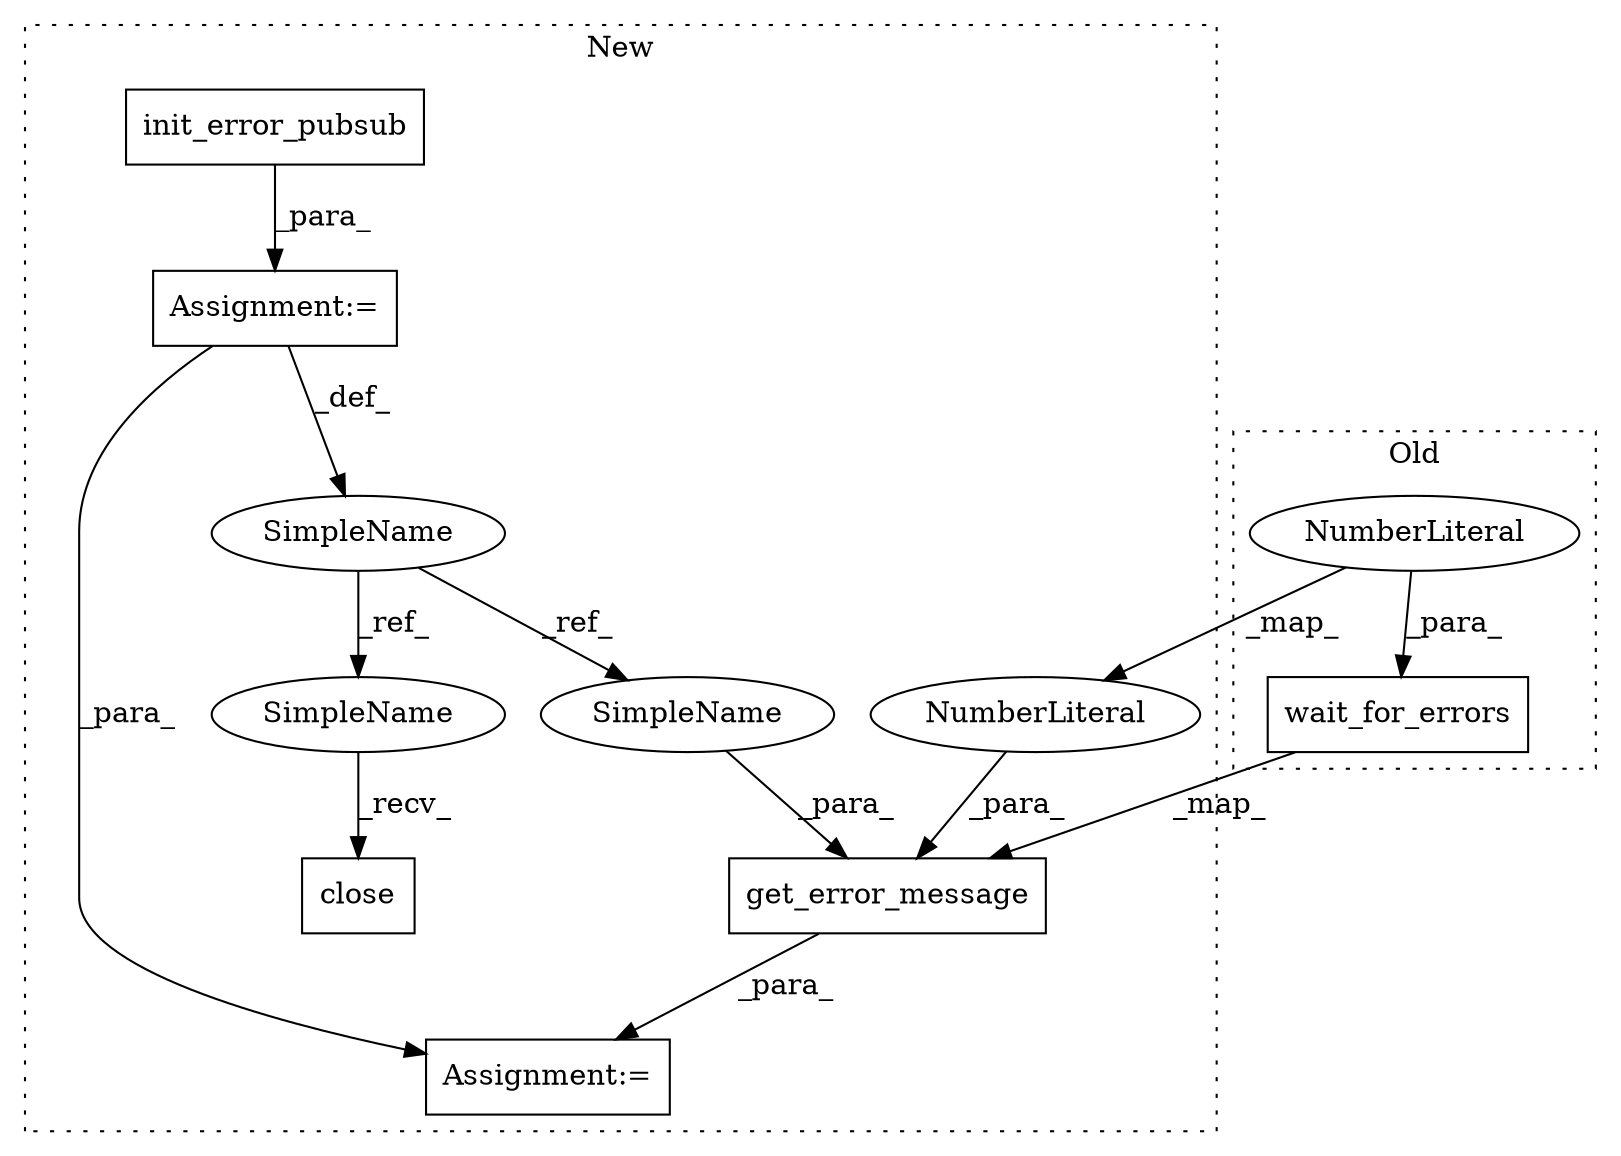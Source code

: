 digraph G {
subgraph cluster0 {
1 [label="wait_for_errors" a="32" s="26857,26913" l="16,1" shape="box"];
6 [label="NumberLiteral" a="34" s="26910" l="1" shape="ellipse"];
label = "Old";
style="dotted";
}
subgraph cluster1 {
2 [label="get_error_message" a="32" s="29589,29647" l="18,1" shape="box"];
3 [label="SimpleName" a="42" s="29230" l="1" shape="ellipse"];
4 [label="close" a="32" s="29907" l="7" shape="box"];
5 [label="init_error_pubsub" a="32" s="29232" l="19" shape="box"];
7 [label="NumberLiteral" a="34" s="29609" l="1" shape="ellipse"];
8 [label="Assignment:=" a="7" s="29588" l="1" shape="box"];
9 [label="Assignment:=" a="7" s="29231" l="1" shape="box"];
10 [label="SimpleName" a="42" s="29905" l="1" shape="ellipse"];
11 [label="SimpleName" a="42" s="29607" l="1" shape="ellipse"];
label = "New";
style="dotted";
}
1 -> 2 [label="_map_"];
2 -> 8 [label="_para_"];
3 -> 10 [label="_ref_"];
3 -> 11 [label="_ref_"];
5 -> 9 [label="_para_"];
6 -> 1 [label="_para_"];
6 -> 7 [label="_map_"];
7 -> 2 [label="_para_"];
9 -> 3 [label="_def_"];
9 -> 8 [label="_para_"];
10 -> 4 [label="_recv_"];
11 -> 2 [label="_para_"];
}